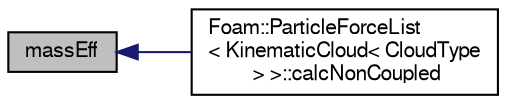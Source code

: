 digraph "massEff"
{
  bgcolor="transparent";
  edge [fontname="FreeSans",fontsize="10",labelfontname="FreeSans",labelfontsize="10"];
  node [fontname="FreeSans",fontsize="10",shape=record];
  rankdir="LR";
  Node29 [label="massEff",height=0.2,width=0.4,color="black", fillcolor="grey75", style="filled", fontcolor="black"];
  Node29 -> Node30 [dir="back",color="midnightblue",fontsize="10",style="solid",fontname="FreeSans"];
  Node30 [label="Foam::ParticleForceList\l\< KinematicCloud\< CloudType\l \> \>::calcNonCoupled",height=0.2,width=0.4,color="black",URL="$a24010.html#a0e3253e601c7db3a3db9d3c921218fd9",tooltip="Calculate the non-coupled force. "];
}
